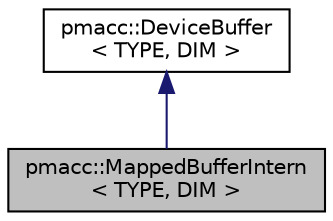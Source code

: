 digraph "pmacc::MappedBufferIntern&lt; TYPE, DIM &gt;"
{
 // LATEX_PDF_SIZE
  edge [fontname="Helvetica",fontsize="10",labelfontname="Helvetica",labelfontsize="10"];
  node [fontname="Helvetica",fontsize="10",shape=record];
  Node1 [label="pmacc::MappedBufferIntern\l\< TYPE, DIM \>",height=0.2,width=0.4,color="black", fillcolor="grey75", style="filled", fontcolor="black",tooltip="Implementation of the DeviceBuffer interface for cuda mapped memory."];
  Node2 -> Node1 [dir="back",color="midnightblue",fontsize="10",style="solid",fontname="Helvetica"];
  Node2 [label="pmacc::DeviceBuffer\l\< TYPE, DIM \>",height=0.2,width=0.4,color="black", fillcolor="white", style="filled",URL="$classpmacc_1_1_device_buffer.html",tooltip="Interface for a DIM-dimensional Buffer of type TYPE on the device."];
}
